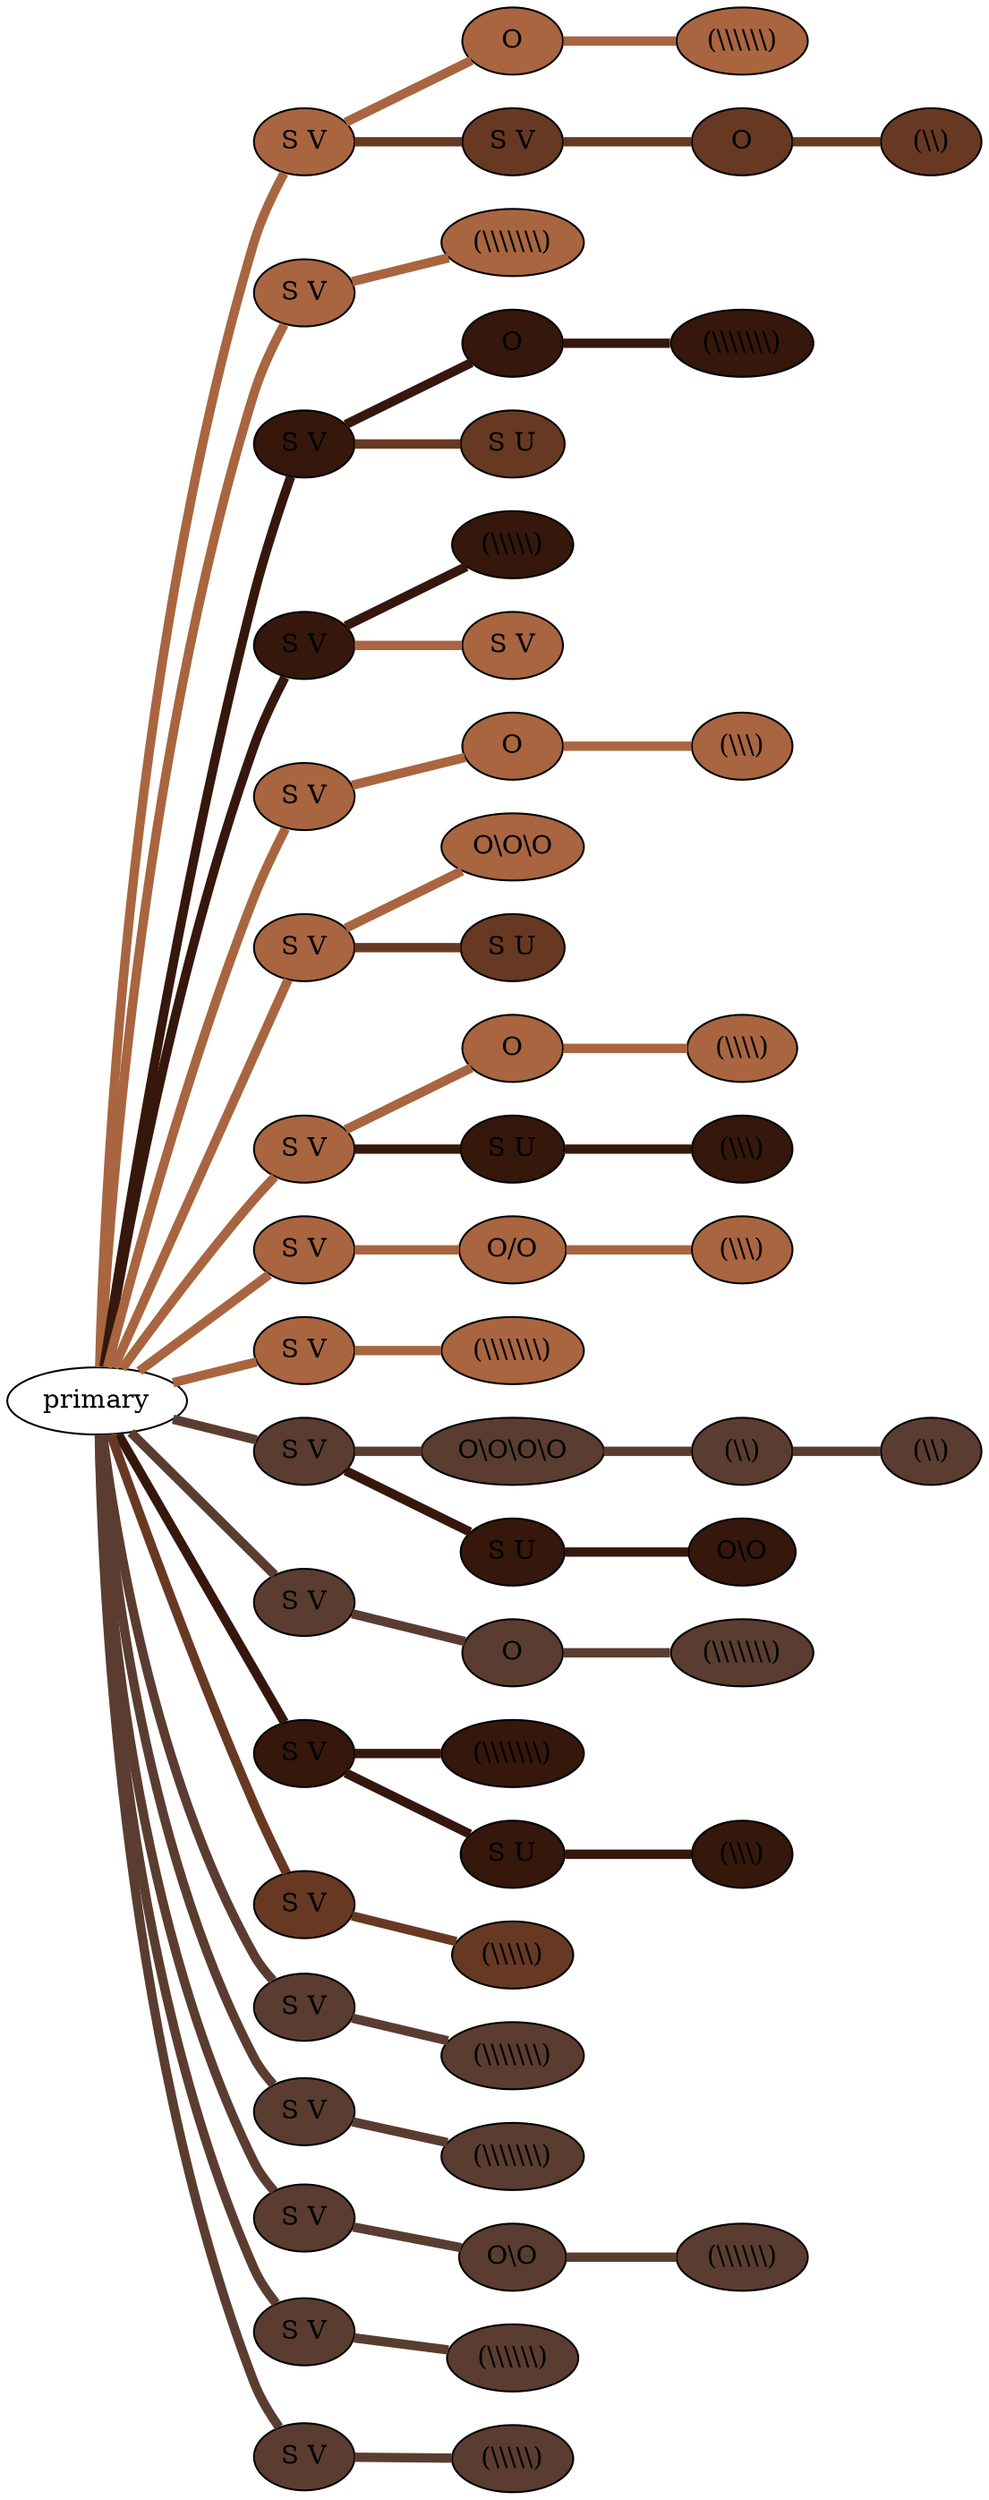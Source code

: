 graph {
 graph [rankdir=LR]
"1" [qtype="pendant_node", pendant_colors="#A86540", pendant_ply="S", pendant_attach="V", pendant_length="24", label="S V", style=filled, fillcolor="#A86540"]
"primary" -- "1" [qtype="pendant_link",penwidth=5,color="#A86540"]
"1:0" [qtype="knot_node", knot_value="1", knot_type="S", knot_position="7.0", knot_spin="Z", label="O", style=filled, fillcolor="#A86540"]
"1" -- "1:0" [qtype="knot_link",penwidth=5,color="#A86540"]
"1:1" [qtype="knot_node", knot_value="6", knot_type="L", knot_position="16.0", knot_spin="Z", label="(\\\\\\\\\\\\)", style=filled, fillcolor="#A86540"]
"1:0" -- "1:1" [qtype="knot_link",penwidth=5,color="#A86540"]
"1s1" [qtype="pendant_node", pendant_colors="#673923", pendant_ply="S", pendant_attach="V", pendant_length="12", label="S V", style=filled, fillcolor="#673923"]
"1" -- "1s1" [qtype="pendant_link",penwidth=5,color="#673923"]
"1s1:0" [qtype="knot_node", knot_value="1", knot_type="S", knot_position="2.0", knot_spin="Z", label="O", style=filled, fillcolor="#673923"]
"1s1" -- "1s1:0" [qtype="knot_link",penwidth=5,color="#673923"]
"1s1:1" [qtype="knot_node", knot_value="2", knot_type="L", knot_position="6.0", knot_spin="Z", label="(\\\\)", style=filled, fillcolor="#673923"]
"1s1:0" -- "1s1:1" [qtype="knot_link",penwidth=5,color="#673923"]
"2" [qtype="pendant_node", pendant_colors="#A86540", pendant_ply="S", pendant_attach="V", pendant_length="24", label="S V", style=filled, fillcolor="#A86540"]
"primary" -- "2" [qtype="pendant_link",penwidth=5,color="#A86540"]
"2:0" [qtype="knot_node", knot_value="7", knot_type="L", knot_position="17.0", knot_spin="Z", label="(\\\\\\\\\\\\\\)", style=filled, fillcolor="#A86540"]
"2" -- "2:0" [qtype="knot_link",penwidth=5,color="#A86540"]
"3" [qtype="pendant_node", pendant_colors="#35170C,#A86540", pendant_ply="S", pendant_attach="V", pendant_length="26", label="S V", style=filled, fillcolor="#35170C"]
"primary" -- "3" [qtype="pendant_link",penwidth=5,color="#35170C"]
"3:0" [qtype="knot_node", knot_value="1", knot_type="S", knot_position="6.5", knot_spin="Z", label="O", style=filled, fillcolor="#35170C"]
"3" -- "3:0" [qtype="knot_link",penwidth=5,color="#35170C"]
"3:1" [qtype="knot_node", knot_value="7", knot_type="L", knot_position="15.0", knot_spin="Z", label="(\\\\\\\\\\\\\\)", style=filled, fillcolor="#35170C"]
"3:0" -- "3:1" [qtype="knot_link",penwidth=5,color="#35170C"]
"3s1" [qtype="pendant_node", pendant_colors="#673923", pendant_ply="S", pendant_attach="U", pendant_length="0", label="S U", style=filled, fillcolor="#673923"]
"3" -- "3s1" [qtype="pendant_link",penwidth=5,color="#673923"]
"4" [qtype="pendant_node", pendant_colors="#35170C,#A86540", pendant_ply="S", pendant_attach="V", pendant_length="29", label="S V", style=filled, fillcolor="#35170C"]
"primary" -- "4" [qtype="pendant_link",penwidth=5,color="#35170C"]
"4:0" [qtype="knot_node", knot_value="5", knot_type="L", knot_position="17.0", knot_spin="Z", label="(\\\\\\\\\\)", style=filled, fillcolor="#35170C"]
"4" -- "4:0" [qtype="knot_link",penwidth=5,color="#35170C"]
"4s1" [qtype="pendant_node", pendant_colors="#A86540", pendant_ply="S", pendant_attach="V", pendant_length="0", label="S V", style=filled, fillcolor="#A86540"]
"4" -- "4s1" [qtype="pendant_link",penwidth=5,color="#A86540"]
"5" [qtype="pendant_node", pendant_colors="#A86540", pendant_ply="S", pendant_attach="V", pendant_length="32", label="S V", style=filled, fillcolor="#A86540"]
"primary" -- "5" [qtype="pendant_link",penwidth=5,color="#A86540"]
"5:0" [qtype="knot_node", knot_value="1", knot_type="S", knot_position="8.5", knot_spin="Z", label="O", style=filled, fillcolor="#A86540"]
"5" -- "5:0" [qtype="knot_link",penwidth=5,color="#A86540"]
"5:1" [qtype="knot_node", knot_value="3", knot_type="L", knot_position="19.0", knot_spin="Z", label="(\\\\\\)", style=filled, fillcolor="#A86540"]
"5:0" -- "5:1" [qtype="knot_link",penwidth=5,color="#A86540"]
"6" [qtype="pendant_node", pendant_colors="#A86540", pendant_ply="S", pendant_attach="V", pendant_length="27", label="S V", style=filled, fillcolor="#A86540"]
"primary" -- "6" [qtype="pendant_link",penwidth=5,color="#A86540"]
"6:0" [qtype="knot_node", knot_value="3", knot_type="S", knot_position="5.5", knot_spin="Z", label="O\\O\\O", style=filled, fillcolor="#A86540"]
"6" -- "6:0" [qtype="knot_link",penwidth=5,color="#A86540"]
"6s1" [qtype="pendant_node", pendant_colors="#673923", pendant_ply="S", pendant_attach="U", pendant_length="1", label="S U", style=filled, fillcolor="#673923"]
"6" -- "6s1" [qtype="pendant_link",penwidth=5,color="#673923"]
"7" [qtype="pendant_node", pendant_colors="#A86540", pendant_ply="S", pendant_attach="V", pendant_length="25", label="S V", style=filled, fillcolor="#A86540"]
"primary" -- "7" [qtype="pendant_link",penwidth=5,color="#A86540"]
"7:0" [qtype="knot_node", knot_value="1", knot_type="S", knot_position="6.5", knot_spin="Z", label="O", style=filled, fillcolor="#A86540"]
"7" -- "7:0" [qtype="knot_link",penwidth=5,color="#A86540"]
"7:1" [qtype="knot_node", knot_value="4", knot_type="L", knot_position="15.0", knot_spin="Z", label="(\\\\\\\\)", style=filled, fillcolor="#A86540"]
"7:0" -- "7:1" [qtype="knot_link",penwidth=5,color="#A86540"]
"7s1" [qtype="pendant_node", pendant_colors="#35170C", pendant_ply="S", pendant_attach="U", pendant_length="13", label="S U", style=filled, fillcolor="#35170C"]
"7" -- "7s1" [qtype="pendant_link",penwidth=5,color="#35170C"]
"7s1:0" [qtype="knot_node", knot_value="3", knot_type="L", knot_position="4.5", knot_spin="Z", label="(\\\\\\)", style=filled, fillcolor="#35170C"]
"7s1" -- "7s1:0" [qtype="knot_link",penwidth=5,color="#35170C"]
"8" [qtype="pendant_node", pendant_colors="#A86540", pendant_ply="S", pendant_attach="V", pendant_length="23", label="S V", style=filled, fillcolor="#A86540"]
"primary" -- "8" [qtype="pendant_link",penwidth=5,color="#A86540"]
"8:0" [qtype="knot_node", knot_value="2", knot_type="S", knot_position="7.0", knot_spin="S", label="O/O", style=filled, fillcolor="#A86540"]
"8" -- "8:0" [qtype="knot_link",penwidth=5,color="#A86540"]
"8:1" [qtype="knot_node", knot_value="3", knot_type="L", knot_position="18.5", knot_spin="Z", label="(\\\\\\)", style=filled, fillcolor="#A86540"]
"8:0" -- "8:1" [qtype="knot_link",penwidth=5,color="#A86540"]
"9" [qtype="pendant_node", pendant_colors="#A86540", pendant_ply="S", pendant_attach="V", pendant_length="24", label="S V", style=filled, fillcolor="#A86540"]
"primary" -- "9" [qtype="pendant_link",penwidth=5,color="#A86540"]
"9:0" [qtype="knot_node", knot_value="7", knot_type="L", knot_position="20.0", knot_spin="Z", label="(\\\\\\\\\\\\\\)", style=filled, fillcolor="#A86540"]
"9" -- "9:0" [qtype="knot_link",penwidth=5,color="#A86540"]
"10" [qtype="pendant_node", pendant_colors="#5A3D30", pendant_ply="S", pendant_attach="V", pendant_length="25", label="S V", style=filled, fillcolor="#5A3D30"]
"primary" -- "10" [qtype="pendant_link",penwidth=5,color="#5A3D30"]
"10:0" [qtype="knot_node", knot_value="4", knot_type="S", knot_position="5.0", knot_spin="Z", label="O\\O\\O\\O", style=filled, fillcolor="#5A3D30"]
"10" -- "10:0" [qtype="knot_link",penwidth=5,color="#5A3D30"]
"10:1" [qtype="knot_node", knot_value="2", knot_type="L", knot_position="19.0", knot_spin="Z", label="(\\\\)", style=filled, fillcolor="#5A3D30"]
"10:0" -- "10:1" [qtype="knot_link",penwidth=5,color="#5A3D30"]
"10:2" [qtype="knot_node", knot_value="2", knot_type="L", knot_position="23.5", knot_spin="Z", label="(\\\\)", style=filled, fillcolor="#5A3D30"]
"10:1" -- "10:2" [qtype="knot_link",penwidth=5,color="#5A3D30"]
"10s1" [qtype="pendant_node", pendant_colors="#35170C", pendant_ply="S", pendant_attach="U", pendant_length="9", label="S U", style=filled, fillcolor="#35170C"]
"10" -- "10s1" [qtype="pendant_link",penwidth=5,color="#35170C"]
"10s1:0" [qtype="knot_node", knot_value="2", knot_type="S", knot_position="1.5", knot_spin="Z", label="O\\O", style=filled, fillcolor="#35170C"]
"10s1" -- "10s1:0" [qtype="knot_link",penwidth=5,color="#35170C"]
"11" [qtype="pendant_node", pendant_colors="#5A3D30", pendant_ply="S", pendant_attach="V", pendant_length="24", label="S V", style=filled, fillcolor="#5A3D30"]
"primary" -- "11" [qtype="pendant_link",penwidth=5,color="#5A3D30"]
"11:0" [qtype="knot_node", knot_value="1", knot_type="S", knot_position="5.0", knot_spin="Z", label="O", style=filled, fillcolor="#5A3D30"]
"11" -- "11:0" [qtype="knot_link",penwidth=5,color="#5A3D30"]
"11:1" [qtype="knot_node", knot_value="7", knot_type="L", knot_position="18.5", knot_spin="Z", label="(\\\\\\\\\\\\\\)", style=filled, fillcolor="#5A3D30"]
"11:0" -- "11:1" [qtype="knot_link",penwidth=5,color="#5A3D30"]
"12" [qtype="pendant_node", pendant_colors="#35170C,#A86540", pendant_ply="S", pendant_attach="V", pendant_length="25", label="S V", style=filled, fillcolor="#35170C"]
"primary" -- "12" [qtype="pendant_link",penwidth=5,color="#35170C"]
"12:0" [qtype="knot_node", knot_value="7", knot_type="L", knot_position="16.5", knot_spin="Z", label="(\\\\\\\\\\\\\\)", style=filled, fillcolor="#35170C"]
"12" -- "12:0" [qtype="knot_link",penwidth=5,color="#35170C"]
"12s1" [qtype="pendant_node", pendant_colors="#35170C", pendant_ply="S", pendant_attach="U", pendant_length="10", label="S U", style=filled, fillcolor="#35170C"]
"12" -- "12s1" [qtype="pendant_link",penwidth=5,color="#35170C"]
"12s1:0" [qtype="knot_node", knot_value="3", knot_type="L", knot_position="7.0", knot_spin="Z", label="(\\\\\\)", style=filled, fillcolor="#35170C"]
"12s1" -- "12s1:0" [qtype="knot_link",penwidth=5,color="#35170C"]
"13" [qtype="pendant_node", pendant_colors="#673923,#A86540", pendant_ply="S", pendant_attach="V", pendant_length="30", label="S V", style=filled, fillcolor="#673923"]
"primary" -- "13" [qtype="pendant_link",penwidth=5,color="#673923"]
"13:0" [qtype="knot_node", knot_value="5", knot_type="L", knot_position="15.5", knot_spin="Z", label="(\\\\\\\\\\)", style=filled, fillcolor="#673923"]
"13" -- "13:0" [qtype="knot_link",penwidth=5,color="#673923"]
"14" [qtype="pendant_node", pendant_colors="#5A3D30", pendant_ply="S", pendant_attach="V", pendant_length="26", label="S V", style=filled, fillcolor="#5A3D30"]
"primary" -- "14" [qtype="pendant_link",penwidth=5,color="#5A3D30"]
"14:0" [qtype="knot_node", knot_value="7", knot_type="L", knot_position="15.0", knot_spin="Z", label="(\\\\\\\\\\\\\\)", style=filled, fillcolor="#5A3D30"]
"14" -- "14:0" [qtype="knot_link",penwidth=5,color="#5A3D30"]
"15" [qtype="pendant_node", pendant_colors="#5A3D30", pendant_ply="S", pendant_attach="V", pendant_length="26", label="S V", style=filled, fillcolor="#5A3D30"]
"primary" -- "15" [qtype="pendant_link",penwidth=5,color="#5A3D30"]
"15:0" [qtype="knot_node", knot_value="7", knot_type="L", knot_position="15.0", knot_spin="Z", label="(\\\\\\\\\\\\\\)", style=filled, fillcolor="#5A3D30"]
"15" -- "15:0" [qtype="knot_link",penwidth=5,color="#5A3D30"]
"16" [qtype="pendant_node", pendant_colors="#5A3D30", pendant_ply="S", pendant_attach="V", pendant_length="22", label="S V", style=filled, fillcolor="#5A3D30"]
"primary" -- "16" [qtype="pendant_link",penwidth=5,color="#5A3D30"]
"16:0" [qtype="knot_node", knot_value="2", knot_type="S", knot_position="4.5", knot_spin="Z", label="O\\O", style=filled, fillcolor="#5A3D30"]
"16" -- "16:0" [qtype="knot_link",penwidth=5,color="#5A3D30"]
"16:1" [qtype="knot_node", knot_value="6", knot_type="L", knot_position="15.0", knot_spin="Z", label="(\\\\\\\\\\\\)", style=filled, fillcolor="#5A3D30"]
"16:0" -- "16:1" [qtype="knot_link",penwidth=5,color="#5A3D30"]
"17" [qtype="pendant_node", pendant_colors="#5A3D30", pendant_ply="S", pendant_attach="V", pendant_length="18", label="S V", style=filled, fillcolor="#5A3D30"]
"primary" -- "17" [qtype="pendant_link",penwidth=5,color="#5A3D30"]
"17:0" [qtype="knot_node", knot_value="6", knot_type="L", knot_position="14.0", knot_spin="Z", label="(\\\\\\\\\\\\)", style=filled, fillcolor="#5A3D30"]
"17" -- "17:0" [qtype="knot_link",penwidth=5,color="#5A3D30"]
"18" [qtype="pendant_node", pendant_colors="#5A3D30", pendant_ply="S", pendant_attach="V", pendant_length="31", label="S V", style=filled, fillcolor="#5A3D30"]
"primary" -- "18" [qtype="pendant_link",penwidth=5,color="#5A3D30"]
"18:0" [qtype="knot_node", knot_value="5", knot_type="L", knot_position="16.0", knot_spin="Z", label="(\\\\\\\\\\)", style=filled, fillcolor="#5A3D30"]
"18" -- "18:0" [qtype="knot_link",penwidth=5,color="#5A3D30"]
}
